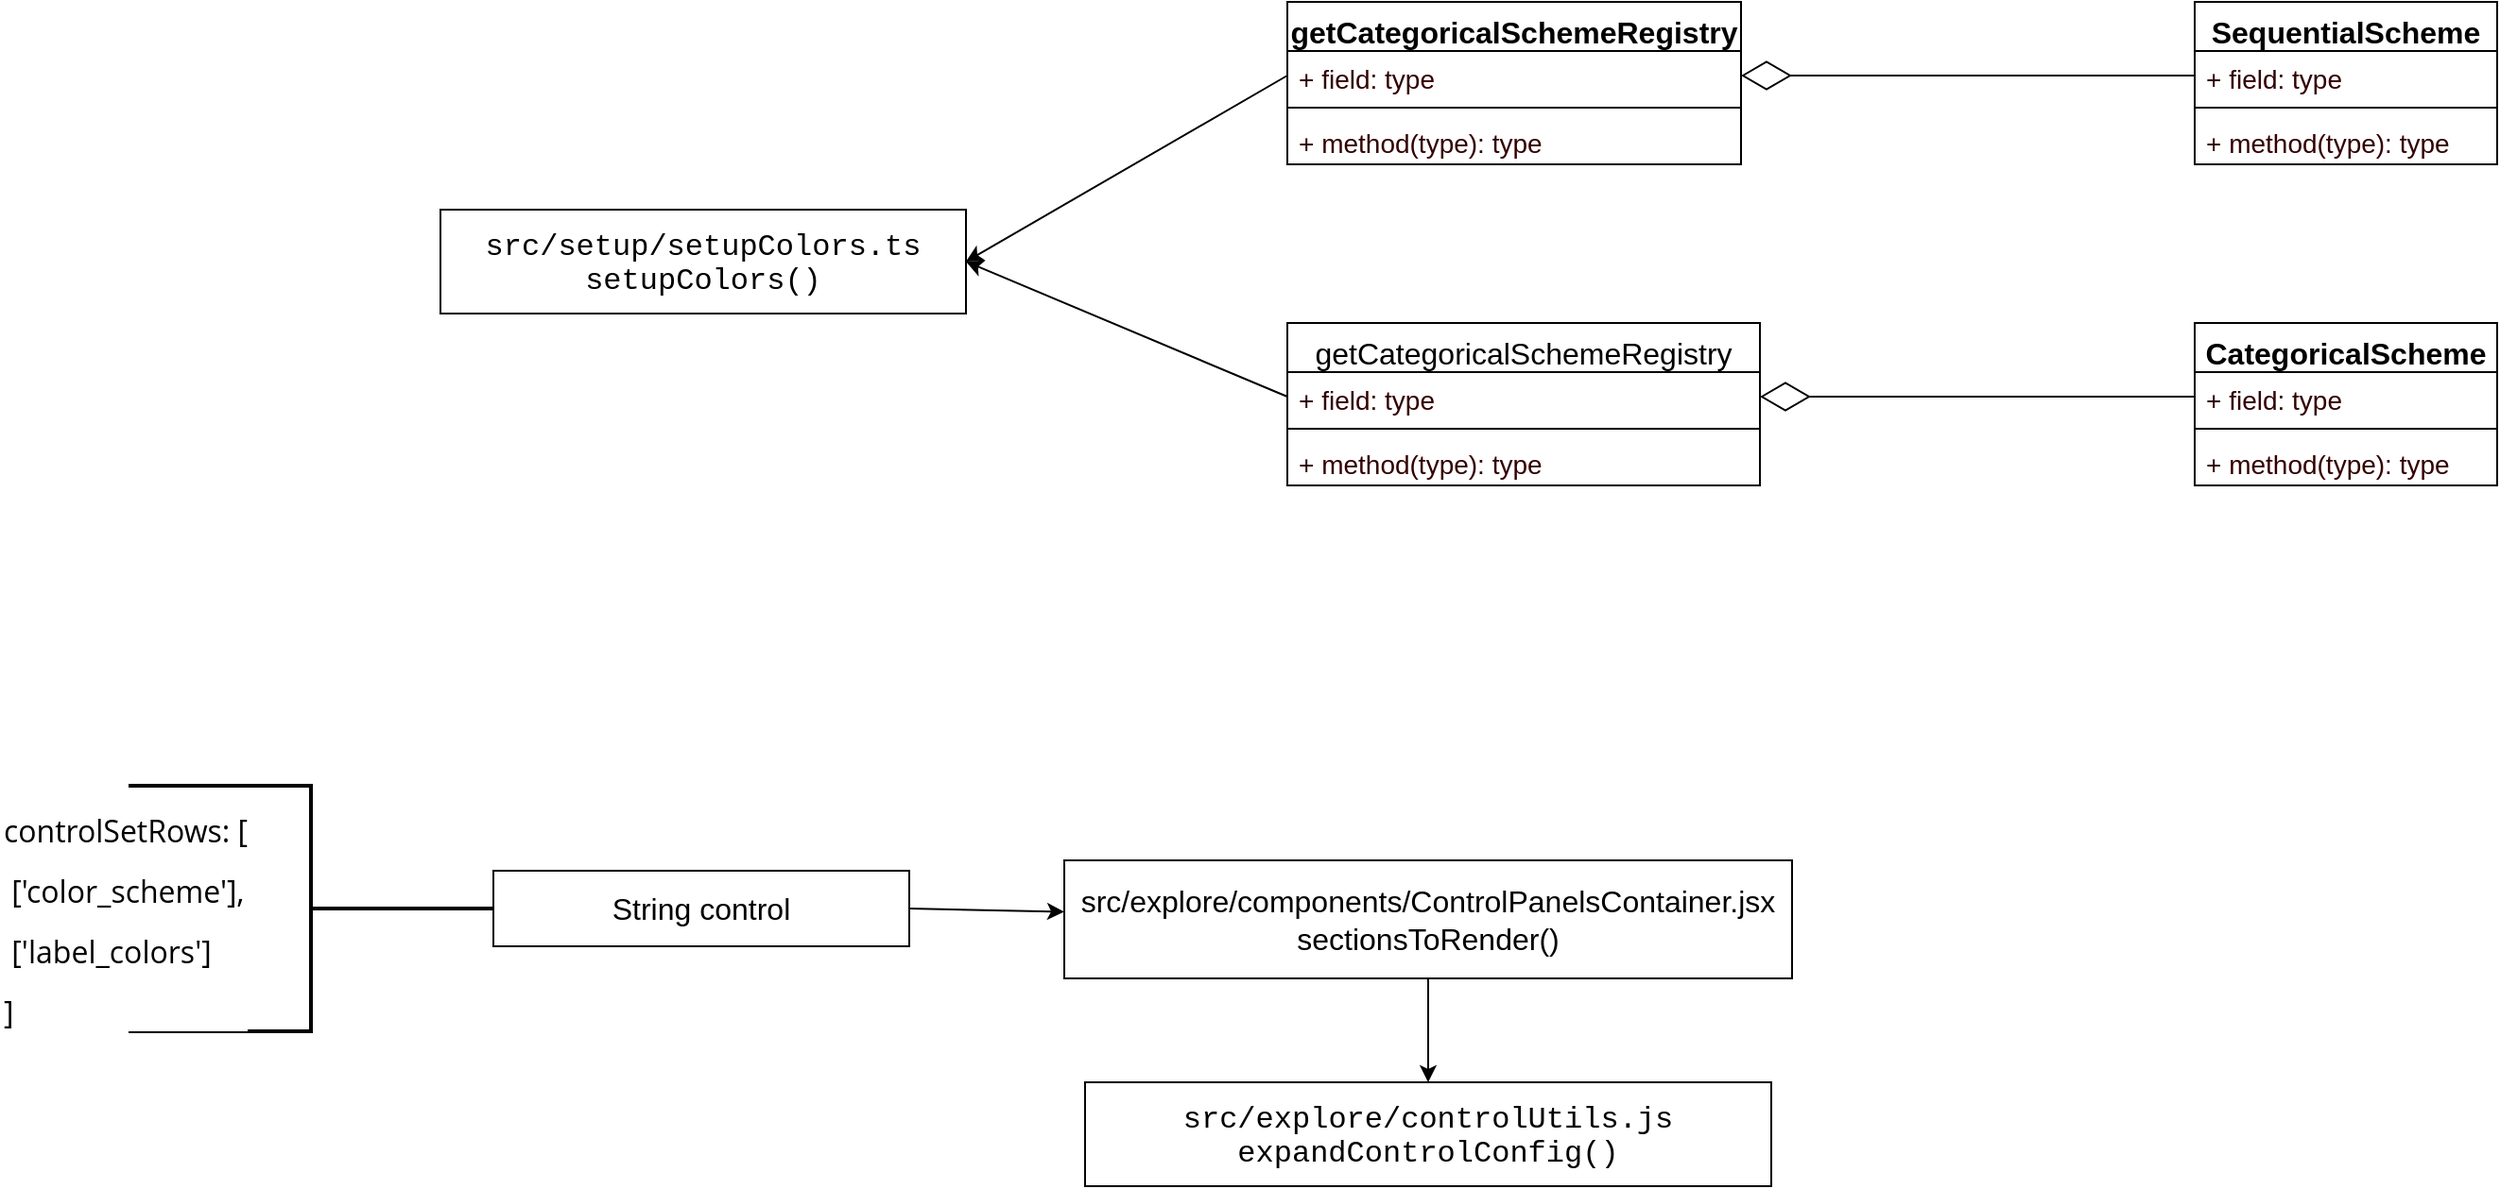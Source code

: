<mxfile version="16.5.6" type="github">
  <diagram id="GKse_5E-0F53ANy1-TaB" name="Page-1">
    <mxGraphModel dx="1901" dy="1059" grid="1" gridSize="11" guides="1" tooltips="1" connect="1" arrows="1" fold="1" page="1" pageScale="1" pageWidth="3300" pageHeight="4681" math="0" shadow="0">
      <root>
        <mxCell id="0" />
        <mxCell id="1" parent="0" />
        <mxCell id="5dntn2dUdffPDas5DT_r-3" value="&lt;div style=&quot;background-color: rgb(255 , 255 , 255) ; font-family: &amp;#34;menlo&amp;#34; , &amp;#34;monaco&amp;#34; , &amp;#34;courier new&amp;#34; , monospace ; line-height: 18px ; font-size: 16px&quot;&gt;&lt;font style=&quot;font-size: 16px&quot;&gt;src/setup/setupColors.ts&lt;/font&gt;&lt;/div&gt;&lt;div style=&quot;background-color: rgb(255 , 255 , 255) ; font-family: &amp;#34;menlo&amp;#34; , &amp;#34;monaco&amp;#34; , &amp;#34;courier new&amp;#34; , monospace ; line-height: 18px ; font-size: 16px&quot;&gt;&lt;font style=&quot;font-size: 16px&quot;&gt;setupColors()&lt;/font&gt;&lt;/div&gt;" style="rounded=0;whiteSpace=wrap;html=1;" vertex="1" parent="1">
          <mxGeometry x="352" y="440" width="278" height="55" as="geometry" />
        </mxCell>
        <mxCell id="5dntn2dUdffPDas5DT_r-4" value="getCategoricalSchemeRegistry" style="swimlane;fontStyle=0;align=center;verticalAlign=top;childLayout=stackLayout;horizontal=1;startSize=26;horizontalStack=0;resizeParent=1;resizeParentMax=0;resizeLast=0;collapsible=1;marginBottom=0;fontSize=16;fontColor=#000000;labelBackgroundColor=default;" vertex="1" parent="1">
          <mxGeometry x="800" y="500" width="250" height="86" as="geometry" />
        </mxCell>
        <mxCell id="5dntn2dUdffPDas5DT_r-5" value="+ field: type" style="text;strokeColor=none;fillColor=none;align=left;verticalAlign=top;spacingLeft=4;spacingRight=4;overflow=hidden;rotatable=0;points=[[0,0.5],[1,0.5]];portConstraint=eastwest;fontSize=14;fontColor=#330000;" vertex="1" parent="5dntn2dUdffPDas5DT_r-4">
          <mxGeometry y="26" width="250" height="26" as="geometry" />
        </mxCell>
        <mxCell id="5dntn2dUdffPDas5DT_r-6" value="" style="line;strokeWidth=1;fillColor=none;align=left;verticalAlign=middle;spacingTop=-1;spacingLeft=3;spacingRight=3;rotatable=0;labelPosition=right;points=[];portConstraint=eastwest;fontSize=14;fontColor=#330000;" vertex="1" parent="5dntn2dUdffPDas5DT_r-4">
          <mxGeometry y="52" width="250" height="8" as="geometry" />
        </mxCell>
        <mxCell id="5dntn2dUdffPDas5DT_r-7" value="+ method(type): type" style="text;strokeColor=none;fillColor=none;align=left;verticalAlign=top;spacingLeft=4;spacingRight=4;overflow=hidden;rotatable=0;points=[[0,0.5],[1,0.5]];portConstraint=eastwest;fontSize=14;fontColor=#330000;" vertex="1" parent="5dntn2dUdffPDas5DT_r-4">
          <mxGeometry y="60" width="250" height="26" as="geometry" />
        </mxCell>
        <mxCell id="5dntn2dUdffPDas5DT_r-8" value="getCategoricalSchemeRegistry" style="swimlane;fontStyle=1;align=center;verticalAlign=top;childLayout=stackLayout;horizontal=1;startSize=26;horizontalStack=0;resizeParent=1;resizeParentMax=0;resizeLast=0;collapsible=1;marginBottom=0;fontSize=16;fontColor=#000000;" vertex="1" parent="1">
          <mxGeometry x="800" y="330" width="240" height="86" as="geometry" />
        </mxCell>
        <mxCell id="5dntn2dUdffPDas5DT_r-9" value="+ field: type" style="text;strokeColor=none;fillColor=none;align=left;verticalAlign=top;spacingLeft=4;spacingRight=4;overflow=hidden;rotatable=0;points=[[0,0.5],[1,0.5]];portConstraint=eastwest;fontSize=14;fontColor=#330000;" vertex="1" parent="5dntn2dUdffPDas5DT_r-8">
          <mxGeometry y="26" width="240" height="26" as="geometry" />
        </mxCell>
        <mxCell id="5dntn2dUdffPDas5DT_r-10" value="" style="line;strokeWidth=1;fillColor=none;align=left;verticalAlign=middle;spacingTop=-1;spacingLeft=3;spacingRight=3;rotatable=0;labelPosition=right;points=[];portConstraint=eastwest;fontSize=14;fontColor=#330000;" vertex="1" parent="5dntn2dUdffPDas5DT_r-8">
          <mxGeometry y="52" width="240" height="8" as="geometry" />
        </mxCell>
        <mxCell id="5dntn2dUdffPDas5DT_r-11" value="+ method(type): type" style="text;strokeColor=none;fillColor=none;align=left;verticalAlign=top;spacingLeft=4;spacingRight=4;overflow=hidden;rotatable=0;points=[[0,0.5],[1,0.5]];portConstraint=eastwest;fontSize=14;fontColor=#330000;" vertex="1" parent="5dntn2dUdffPDas5DT_r-8">
          <mxGeometry y="60" width="240" height="26" as="geometry" />
        </mxCell>
        <mxCell id="5dntn2dUdffPDas5DT_r-12" value="CategoricalScheme" style="swimlane;fontStyle=1;align=center;verticalAlign=top;childLayout=stackLayout;horizontal=1;startSize=26;horizontalStack=0;resizeParent=1;resizeParentMax=0;resizeLast=0;collapsible=1;marginBottom=0;fontSize=16;fontColor=#000000;" vertex="1" parent="1">
          <mxGeometry x="1280" y="500" width="160" height="86" as="geometry" />
        </mxCell>
        <mxCell id="5dntn2dUdffPDas5DT_r-13" value="+ field: type" style="text;strokeColor=none;fillColor=none;align=left;verticalAlign=top;spacingLeft=4;spacingRight=4;overflow=hidden;rotatable=0;points=[[0,0.5],[1,0.5]];portConstraint=eastwest;fontSize=14;fontColor=#330000;" vertex="1" parent="5dntn2dUdffPDas5DT_r-12">
          <mxGeometry y="26" width="160" height="26" as="geometry" />
        </mxCell>
        <mxCell id="5dntn2dUdffPDas5DT_r-14" value="" style="line;strokeWidth=1;fillColor=none;align=left;verticalAlign=middle;spacingTop=-1;spacingLeft=3;spacingRight=3;rotatable=0;labelPosition=right;points=[];portConstraint=eastwest;fontSize=14;fontColor=#330000;" vertex="1" parent="5dntn2dUdffPDas5DT_r-12">
          <mxGeometry y="52" width="160" height="8" as="geometry" />
        </mxCell>
        <mxCell id="5dntn2dUdffPDas5DT_r-15" value="+ method(type): type" style="text;strokeColor=none;fillColor=none;align=left;verticalAlign=top;spacingLeft=4;spacingRight=4;overflow=hidden;rotatable=0;points=[[0,0.5],[1,0.5]];portConstraint=eastwest;fontSize=14;fontColor=#330000;" vertex="1" parent="5dntn2dUdffPDas5DT_r-12">
          <mxGeometry y="60" width="160" height="26" as="geometry" />
        </mxCell>
        <mxCell id="5dntn2dUdffPDas5DT_r-16" value="SequentialScheme" style="swimlane;fontStyle=1;align=center;verticalAlign=top;childLayout=stackLayout;horizontal=1;startSize=26;horizontalStack=0;resizeParent=1;resizeParentMax=0;resizeLast=0;collapsible=1;marginBottom=0;fontSize=16;fontColor=#000000;" vertex="1" parent="1">
          <mxGeometry x="1280" y="330" width="160" height="86" as="geometry" />
        </mxCell>
        <mxCell id="5dntn2dUdffPDas5DT_r-17" value="+ field: type" style="text;strokeColor=none;fillColor=none;align=left;verticalAlign=top;spacingLeft=4;spacingRight=4;overflow=hidden;rotatable=0;points=[[0,0.5],[1,0.5]];portConstraint=eastwest;fontSize=14;fontColor=#330000;" vertex="1" parent="5dntn2dUdffPDas5DT_r-16">
          <mxGeometry y="26" width="160" height="26" as="geometry" />
        </mxCell>
        <mxCell id="5dntn2dUdffPDas5DT_r-18" value="" style="line;strokeWidth=1;fillColor=none;align=left;verticalAlign=middle;spacingTop=-1;spacingLeft=3;spacingRight=3;rotatable=0;labelPosition=right;points=[];portConstraint=eastwest;fontSize=14;fontColor=#330000;" vertex="1" parent="5dntn2dUdffPDas5DT_r-16">
          <mxGeometry y="52" width="160" height="8" as="geometry" />
        </mxCell>
        <mxCell id="5dntn2dUdffPDas5DT_r-19" value="+ method(type): type" style="text;strokeColor=none;fillColor=none;align=left;verticalAlign=top;spacingLeft=4;spacingRight=4;overflow=hidden;rotatable=0;points=[[0,0.5],[1,0.5]];portConstraint=eastwest;fontSize=14;fontColor=#330000;" vertex="1" parent="5dntn2dUdffPDas5DT_r-16">
          <mxGeometry y="60" width="160" height="26" as="geometry" />
        </mxCell>
        <mxCell id="5dntn2dUdffPDas5DT_r-22" value="" style="endArrow=diamondThin;endFill=0;endSize=24;html=1;rounded=0;fontSize=14;fontColor=#330000;exitX=0;exitY=0.5;exitDx=0;exitDy=0;entryX=1;entryY=0.5;entryDx=0;entryDy=0;" edge="1" parent="1" source="5dntn2dUdffPDas5DT_r-13" target="5dntn2dUdffPDas5DT_r-5">
          <mxGeometry width="160" relative="1" as="geometry">
            <mxPoint x="910" y="770" as="sourcePoint" />
            <mxPoint x="1070" y="770" as="targetPoint" />
          </mxGeometry>
        </mxCell>
        <mxCell id="5dntn2dUdffPDas5DT_r-23" value="" style="endArrow=diamondThin;endFill=0;endSize=24;html=1;rounded=0;fontSize=14;fontColor=#330000;exitX=0;exitY=0.5;exitDx=0;exitDy=0;entryX=1;entryY=0.5;entryDx=0;entryDy=0;" edge="1" parent="1" source="5dntn2dUdffPDas5DT_r-17" target="5dntn2dUdffPDas5DT_r-9">
          <mxGeometry width="160" relative="1" as="geometry">
            <mxPoint x="910" y="770" as="sourcePoint" />
            <mxPoint x="1070" y="770" as="targetPoint" />
          </mxGeometry>
        </mxCell>
        <mxCell id="5dntn2dUdffPDas5DT_r-25" value="" style="endArrow=classic;html=1;rounded=0;fontSize=14;fontColor=#330000;exitX=0;exitY=0.5;exitDx=0;exitDy=0;entryX=1;entryY=0.5;entryDx=0;entryDy=0;" edge="1" parent="1" source="5dntn2dUdffPDas5DT_r-5" target="5dntn2dUdffPDas5DT_r-3">
          <mxGeometry width="50" height="50" relative="1" as="geometry">
            <mxPoint x="960" y="790" as="sourcePoint" />
            <mxPoint x="1010" y="740" as="targetPoint" />
          </mxGeometry>
        </mxCell>
        <mxCell id="5dntn2dUdffPDas5DT_r-26" value="" style="endArrow=classic;html=1;rounded=0;fontSize=14;fontColor=#330000;entryX=1;entryY=0.5;entryDx=0;entryDy=0;exitX=0;exitY=0.5;exitDx=0;exitDy=0;" edge="1" parent="1" source="5dntn2dUdffPDas5DT_r-9" target="5dntn2dUdffPDas5DT_r-3">
          <mxGeometry width="50" height="50" relative="1" as="geometry">
            <mxPoint x="650" y="330" as="sourcePoint" />
            <mxPoint x="840" y="330" as="targetPoint" />
          </mxGeometry>
        </mxCell>
        <mxCell id="5dntn2dUdffPDas5DT_r-37" style="edgeStyle=orthogonalEdgeStyle;rounded=0;orthogonalLoop=1;jettySize=auto;html=1;exitX=0;exitY=0.5;exitDx=0;exitDy=0;entryX=0;entryY=0.5;entryDx=0;entryDy=0;entryPerimeter=0;fontSize=14;fontColor=#330000;" edge="1" parent="1" source="5dntn2dUdffPDas5DT_r-27" target="5dntn2dUdffPDas5DT_r-30">
          <mxGeometry relative="1" as="geometry" />
        </mxCell>
        <mxCell id="5dntn2dUdffPDas5DT_r-27" value="&lt;font color=&quot;#000000&quot; style=&quot;font-size: 16px&quot;&gt;String control&lt;/font&gt;" style="rounded=0;whiteSpace=wrap;html=1;fontSize=14;fontColor=#330000;" vertex="1" parent="1">
          <mxGeometry x="380" y="790" width="220" height="40" as="geometry" />
        </mxCell>
        <mxCell id="5dntn2dUdffPDas5DT_r-28" value="&lt;div style=&quot;background-color: rgb(255 , 255 , 255) ; font-family: &amp;#34;menlo&amp;#34; , &amp;#34;monaco&amp;#34; , &amp;#34;courier new&amp;#34; , monospace ; line-height: 18px ; font-size: 16px&quot;&gt;&lt;font style=&quot;font-size: 16px&quot; color=&quot;#000000&quot;&gt;src/explore/controlUtils.js&lt;/font&gt;&lt;/div&gt;&lt;div style=&quot;background-color: rgb(255 , 255 , 255) ; font-family: &amp;#34;menlo&amp;#34; , &amp;#34;monaco&amp;#34; , &amp;#34;courier new&amp;#34; , monospace ; line-height: 18px ; font-size: 16px&quot;&gt;&lt;font style=&quot;font-size: 16px&quot; color=&quot;#000000&quot;&gt;expandControlConfig()&lt;/font&gt;&lt;/div&gt;" style="rounded=0;whiteSpace=wrap;html=1;fontSize=14;fontColor=#330000;" vertex="1" parent="1">
          <mxGeometry x="693" y="902" width="363" height="55" as="geometry" />
        </mxCell>
        <mxCell id="5dntn2dUdffPDas5DT_r-29" value="&lt;font color=&quot;#000000&quot; style=&quot;font-size: 16px;&quot;&gt;src/explore/components/ControlPanelsContainer.jsx&lt;br style=&quot;font-size: 16px;&quot;&gt;sectionsToRender()&lt;/font&gt;" style="rounded=0;whiteSpace=wrap;html=1;fontSize=16;fontColor=#330000;" vertex="1" parent="1">
          <mxGeometry x="682" y="784.5" width="385" height="62.5" as="geometry" />
        </mxCell>
        <mxCell id="5dntn2dUdffPDas5DT_r-30" value="" style="strokeWidth=2;html=1;shape=mxgraph.flowchart.annotation_2;align=left;labelPosition=right;pointerEvents=1;fontSize=14;fontColor=#330000;rotation=-180;" vertex="1" parent="1">
          <mxGeometry x="187" y="745" width="193" height="130" as="geometry" />
        </mxCell>
        <mxCell id="5dntn2dUdffPDas5DT_r-36" value="&lt;p class=&quot;md-end-block md-p md-focus&quot; style=&quot;box-sizing: border-box ; line-height: inherit ; margin: 0.8em 0px ; position: relative ; font-family: &amp;#34;open sans&amp;#34; , &amp;#34;clear sans&amp;#34; , &amp;#34;helvetica neue&amp;#34; , &amp;#34;helvetica&amp;#34; , &amp;#34;arial&amp;#34; , &amp;#34;segoe ui emoji&amp;#34; , sans-serif ; font-size: 16px ; background-color: rgb(255 , 255 , 255)&quot;&gt;&lt;span class=&quot;md-plain&quot; style=&quot;box-sizing: border-box&quot;&gt;&lt;font color=&quot;#000000&quot;&gt;controlSetRows: [&lt;/font&gt;&lt;/span&gt;&lt;/p&gt;&lt;p class=&quot;md-end-block md-p&quot; style=&quot;box-sizing: border-box ; line-height: inherit ; margin: 0.8em 0px ; position: relative ; font-family: &amp;#34;open sans&amp;#34; , &amp;#34;clear sans&amp;#34; , &amp;#34;helvetica neue&amp;#34; , &amp;#34;helvetica&amp;#34; , &amp;#34;arial&amp;#34; , &amp;#34;segoe ui emoji&amp;#34; , sans-serif ; font-size: 16px ; background-color: rgb(255 , 255 , 255)&quot;&gt;&lt;span class=&quot;md-plain&quot; style=&quot;box-sizing: border-box&quot;&gt;&lt;font color=&quot;#000000&quot;&gt;        &lt;span style=&quot;white-space: pre&quot;&gt;	&lt;/span&gt;[&#39;color_scheme&#39;],&lt;/font&gt;&lt;/span&gt;&lt;/p&gt;&lt;p class=&quot;md-end-block md-p&quot; style=&quot;box-sizing: border-box ; line-height: inherit ; margin: 0.8em 0px ; position: relative ; font-family: &amp;#34;open sans&amp;#34; , &amp;#34;clear sans&amp;#34; , &amp;#34;helvetica neue&amp;#34; , &amp;#34;helvetica&amp;#34; , &amp;#34;arial&amp;#34; , &amp;#34;segoe ui emoji&amp;#34; , sans-serif ; font-size: 16px ; background-color: rgb(255 , 255 , 255)&quot;&gt;&lt;span class=&quot;md-plain md-expand&quot; style=&quot;box-sizing: border-box&quot;&gt;&lt;font color=&quot;#000000&quot;&gt;        &lt;span style=&quot;white-space: pre&quot;&gt;	&lt;/span&gt;[&#39;label_colors&#39;]&lt;/font&gt;&lt;/span&gt;&lt;/p&gt;&lt;p class=&quot;md-end-block md-p&quot; style=&quot;box-sizing: border-box ; line-height: inherit ; margin: 0.8em 0px ; position: relative ; font-family: &amp;#34;open sans&amp;#34; , &amp;#34;clear sans&amp;#34; , &amp;#34;helvetica neue&amp;#34; , &amp;#34;helvetica&amp;#34; , &amp;#34;arial&amp;#34; , &amp;#34;segoe ui emoji&amp;#34; , sans-serif ; font-size: 16px ; background-color: rgb(255 , 255 , 255)&quot;&gt;&lt;span class=&quot;md-plain&quot; style=&quot;box-sizing: border-box&quot;&gt;&lt;font color=&quot;#000000&quot;&gt;]&lt;/font&gt;&lt;/span&gt;&lt;/p&gt;" style="text;html=1;align=left;verticalAlign=middle;resizable=0;points=[];autosize=1;strokeColor=none;fillColor=none;fontSize=14;fontColor=#330000;" vertex="1" parent="1">
          <mxGeometry x="119" y="745" width="176" height="143" as="geometry" />
        </mxCell>
        <mxCell id="5dntn2dUdffPDas5DT_r-38" value="" style="endArrow=classic;html=1;rounded=0;fontSize=14;fontColor=#330000;exitX=1;exitY=0.5;exitDx=0;exitDy=0;" edge="1" parent="1" source="5dntn2dUdffPDas5DT_r-27" target="5dntn2dUdffPDas5DT_r-29">
          <mxGeometry width="50" height="50" relative="1" as="geometry">
            <mxPoint x="957" y="600" as="sourcePoint" />
            <mxPoint x="1007" y="550" as="targetPoint" />
          </mxGeometry>
        </mxCell>
        <mxCell id="5dntn2dUdffPDas5DT_r-39" value="" style="endArrow=classic;html=1;rounded=0;fontSize=14;fontColor=#330000;exitX=0.5;exitY=1;exitDx=0;exitDy=0;entryX=0.5;entryY=0;entryDx=0;entryDy=0;" edge="1" parent="1" source="5dntn2dUdffPDas5DT_r-29" target="5dntn2dUdffPDas5DT_r-28">
          <mxGeometry width="50" height="50" relative="1" as="geometry">
            <mxPoint x="1309" y="979" as="sourcePoint" />
            <mxPoint x="1391" y="980.828" as="targetPoint" />
          </mxGeometry>
        </mxCell>
      </root>
    </mxGraphModel>
  </diagram>
</mxfile>
